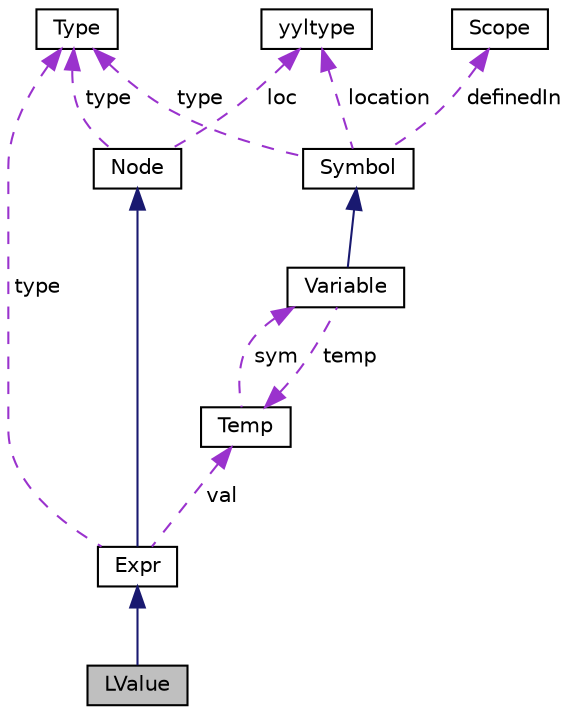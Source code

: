 digraph "LValue"
{
 // LATEX_PDF_SIZE
  edge [fontname="Helvetica",fontsize="10",labelfontname="Helvetica",labelfontsize="10"];
  node [fontname="Helvetica",fontsize="10",shape=record];
  Node1 [label="LValue",height=0.2,width=0.4,color="black", fillcolor="grey75", style="filled", fontcolor="black",tooltip="left value node(interface)"];
  Node2 -> Node1 [dir="back",color="midnightblue",fontsize="10",style="solid",fontname="Helvetica"];
  Node2 [label="Expr",height=0.2,width=0.4,color="black", fillcolor="white", style="filled",URL="$classExpr.html",tooltip="expression node(interface)"];
  Node3 -> Node2 [dir="back",color="midnightblue",fontsize="10",style="solid",fontname="Helvetica"];
  Node3 [label="Node",height=0.2,width=0.4,color="black", fillcolor="white", style="filled",URL="$classNode.html",tooltip="basic node defination"];
  Node4 -> Node3 [dir="back",color="darkorchid3",fontsize="10",style="dashed",label=" loc" ,fontname="Helvetica"];
  Node4 [label="yyltype",height=0.2,width=0.4,color="black", fillcolor="white", style="filled",URL="$structyyltype.html",tooltip="store location information"];
  Node5 -> Node3 [dir="back",color="darkorchid3",fontsize="10",style="dashed",label=" type" ,fontname="Helvetica"];
  Node5 [label="Type",height=0.2,width=0.4,color="black", fillcolor="white", style="filled",URL="$classType.html",tooltip=" "];
  Node6 -> Node2 [dir="back",color="darkorchid3",fontsize="10",style="dashed",label=" val" ,fontname="Helvetica"];
  Node6 [label="Temp",height=0.2,width=0.4,color="black", fillcolor="white", style="filled",URL="$classTemp.html",tooltip=" "];
  Node7 -> Node6 [dir="back",color="darkorchid3",fontsize="10",style="dashed",label=" sym" ,fontname="Helvetica"];
  Node7 [label="Variable",height=0.2,width=0.4,color="black", fillcolor="white", style="filled",URL="$classVariable.html",tooltip=" "];
  Node8 -> Node7 [dir="back",color="midnightblue",fontsize="10",style="solid",fontname="Helvetica"];
  Node8 [label="Symbol",height=0.2,width=0.4,color="black", fillcolor="white", style="filled",URL="$classSymbol.html",tooltip=" "];
  Node4 -> Node8 [dir="back",color="darkorchid3",fontsize="10",style="dashed",label=" location" ,fontname="Helvetica"];
  Node5 -> Node8 [dir="back",color="darkorchid3",fontsize="10",style="dashed",label=" type" ,fontname="Helvetica"];
  Node9 -> Node8 [dir="back",color="darkorchid3",fontsize="10",style="dashed",label=" definedIn" ,fontname="Helvetica"];
  Node9 [label="Scope",height=0.2,width=0.4,color="black", fillcolor="white", style="filled",URL="$classScope.html",tooltip="scope interface"];
  Node6 -> Node7 [dir="back",color="darkorchid3",fontsize="10",style="dashed",label=" temp" ,fontname="Helvetica"];
  Node5 -> Node2 [dir="back",color="darkorchid3",fontsize="10",style="dashed",label=" type" ,fontname="Helvetica"];
}
